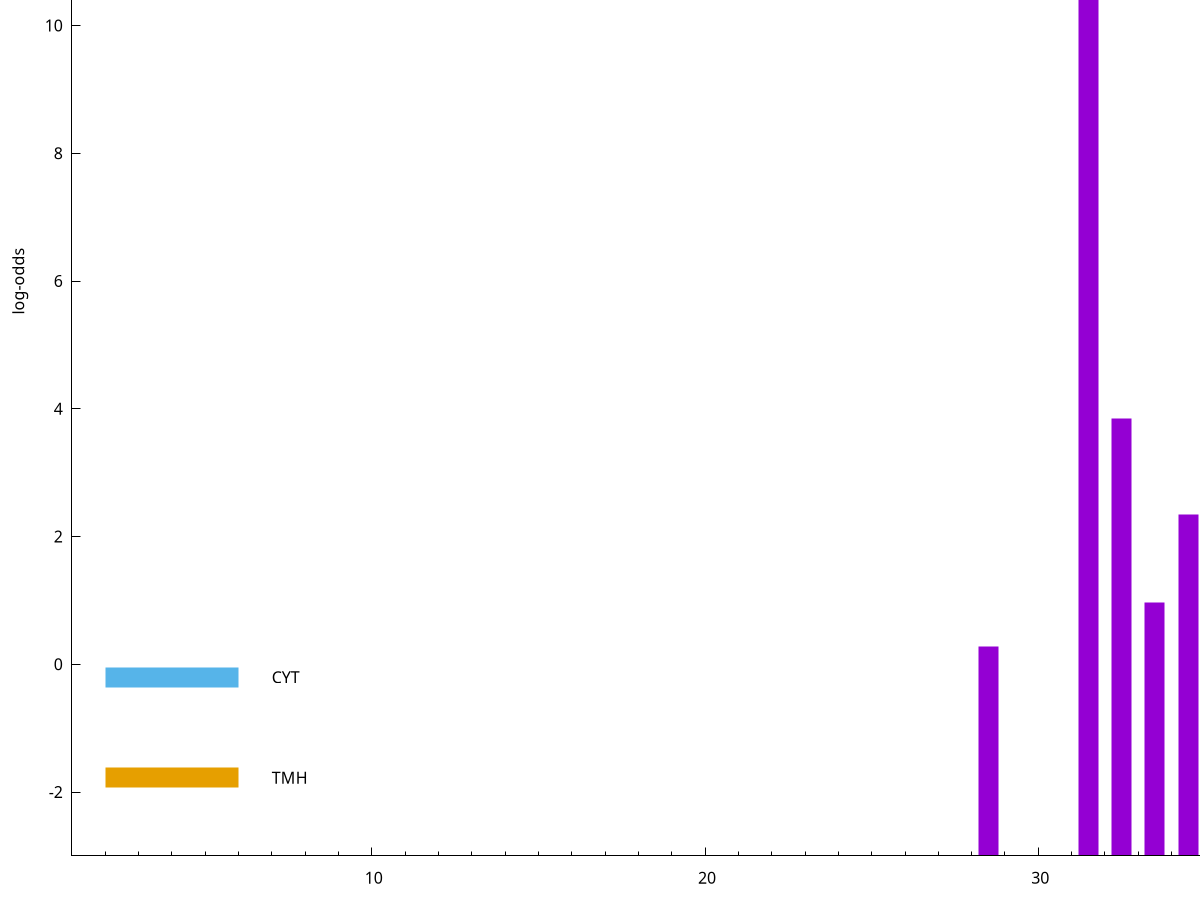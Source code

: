 set title "LipoP predictions for SRR5666468.gff"
set size 2., 1.4
set xrange [1:70] 
set mxtics 10
set yrange [-3:15]
set y2range [0:18]
set ylabel "log-odds"
set term postscript eps color solid "Helvetica" 30
set output "SRR5666468.gff25.eps"
set arrow from 2,12.3887 to 6,12.3887 nohead lt 1 lw 20
set label "SpI" at 7,12.3887
set arrow from 2,-0.200913 to 6,-0.200913 nohead lt 3 lw 20
set label "CYT" at 7,-0.200913
set arrow from 2,-1.77485 to 6,-1.77485 nohead lt 4 lw 20
set label "TMH" at 7,-1.77485
set arrow from 2,12.3887 to 6,12.3887 nohead lt 1 lw 20
set label "SpI" at 7,12.3887
# NOTE: The scores below are the log-odds scores with the threshold
# NOTE: subtracted (a hack to make gnuplot make the histogram all
# NOTE: look nice).
plot "-" axes x1y2 title "" with impulses lt 1 lw 20
31.500000 15.374800
37.500000 7.799940
32.500000 6.846780
34.500000 5.343400
33.500000 3.969508
28.500000 3.280464
40.500000 1.526940
38.500000 0.514190
e
exit
